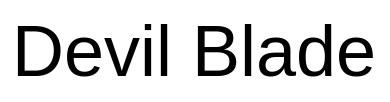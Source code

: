 <mxfile version="20.5.3" type="github"><diagram id="Gw7SjPRHPI560Tm9hMZg" name="Сторінка-1"><mxGraphModel dx="1409" dy="804" grid="1" gridSize="10" guides="1" tooltips="1" connect="1" arrows="1" fold="1" page="1" pageScale="1" pageWidth="827" pageHeight="1169" math="0" shadow="0"><root><mxCell id="0"/><mxCell id="1" parent="0"/><mxCell id="OfBTPzujXy_Dv2JITzyA-4" value="Devil Blade" style="text;html=1;align=center;verticalAlign=middle;whiteSpace=wrap;rounded=0;fontFamily=Helvetica;fontSize=36;" vertex="1" parent="1"><mxGeometry x="317" y="20" width="194" height="50" as="geometry"/></mxCell></root></mxGraphModel></diagram></mxfile>